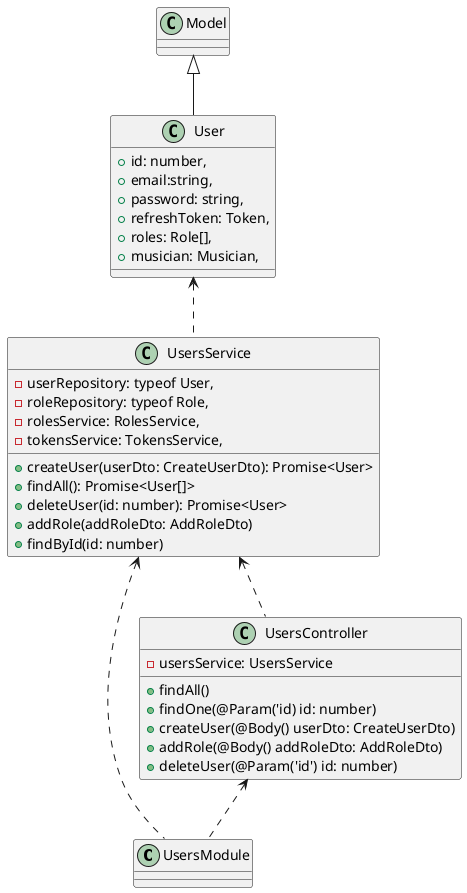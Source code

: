 @startuml Example
class UsersModule {
}

class UsersController{
    -usersService: UsersService

+ findAll()
    + findOne(@Param('id) id: number)
    + createUser(@Body() userDto: CreateUserDto)
    + addRole(@Body() addRoleDto: AddRoleDto) 
    + deleteUser(@Param('id') id: number)
}

class UsersService{
    -userRepository: typeof User,
    -roleRepository: typeof Role,
    -rolesService: RolesService,
    -tokensService: TokensService,


  +createUser(userDto: CreateUserDto): Promise<User> 
  +findAll(): Promise<User[]> 
  +deleteUser(id: number): Promise<User> 
  +addRole(addRoleDto: AddRoleDto)
  +findById(id: number)
}


 class User extends Model {
    +id: number,
    + email:string,
    + password: string,
    + refreshToken: Token,
    + roles: Role[],
    + musician: Musician,
}

UsersController <.. UsersModule
UsersService <.. UsersModule
UsersService <.. UsersController
User <.. UsersService

@enduml
